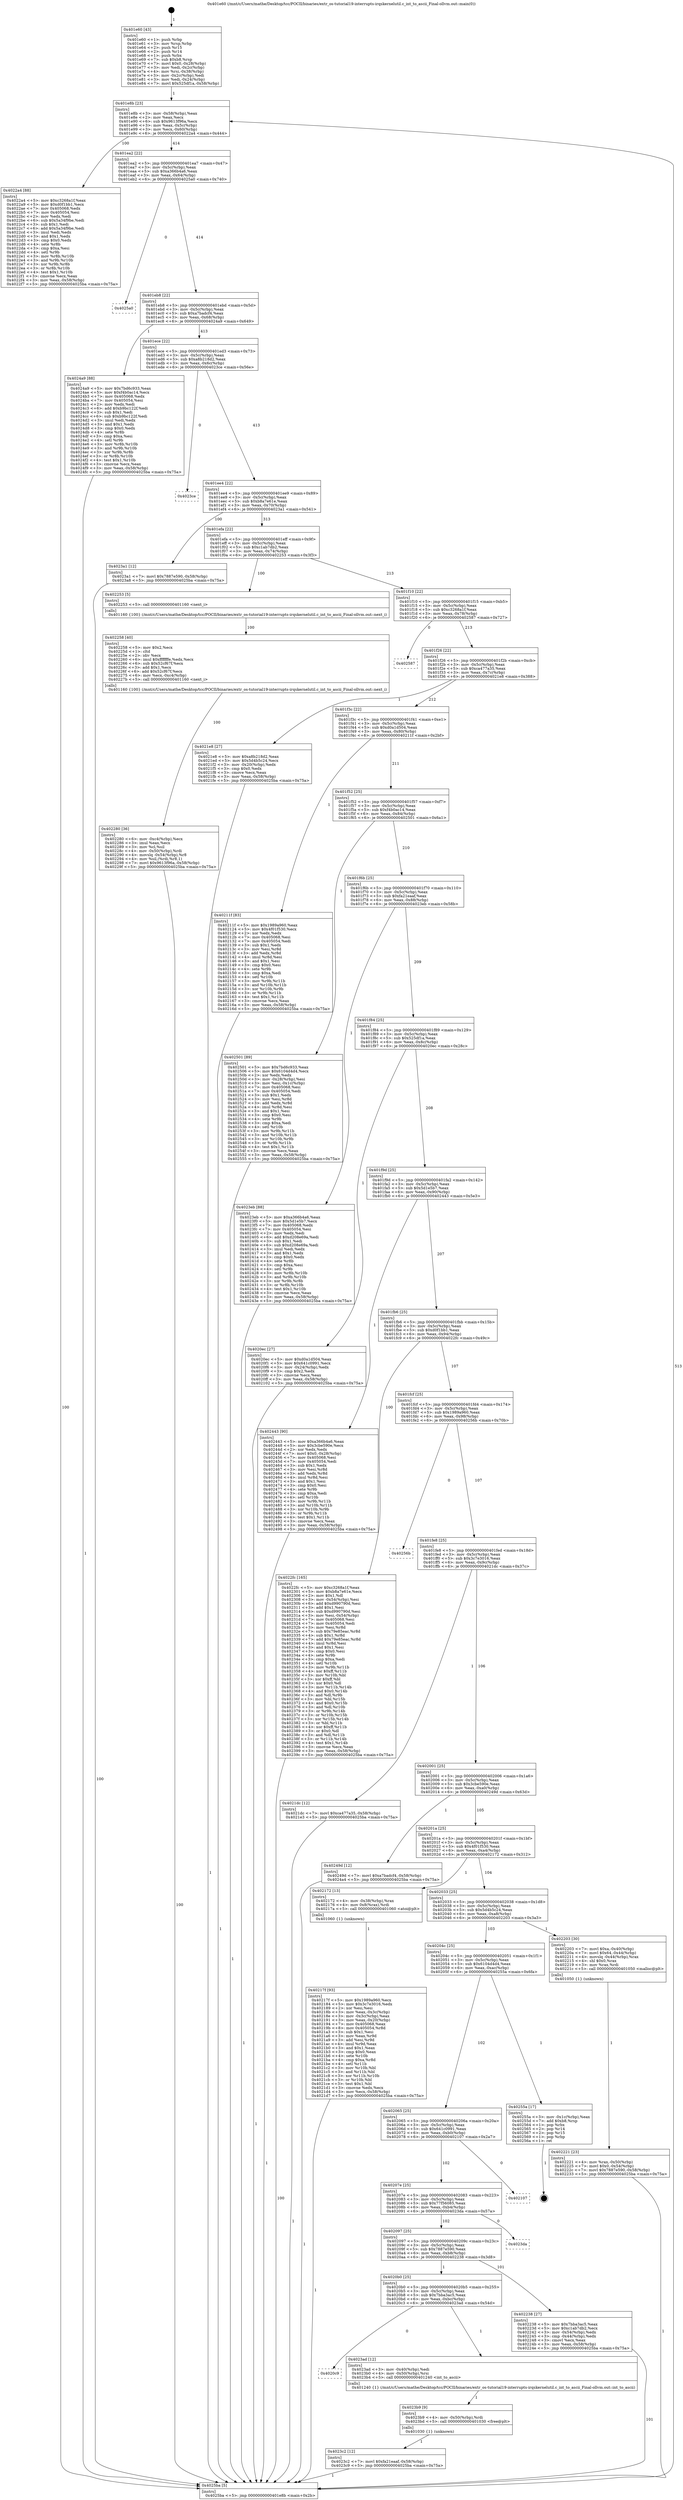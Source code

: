 digraph "0x401e60" {
  label = "0x401e60 (/mnt/c/Users/mathe/Desktop/tcc/POCII/binaries/extr_os-tutorial19-interrupts-irqskernelutil.c_int_to_ascii_Final-ollvm.out::main(0))"
  labelloc = "t"
  node[shape=record]

  Entry [label="",width=0.3,height=0.3,shape=circle,fillcolor=black,style=filled]
  "0x401e8b" [label="{
     0x401e8b [23]\l
     | [instrs]\l
     &nbsp;&nbsp;0x401e8b \<+3\>: mov -0x58(%rbp),%eax\l
     &nbsp;&nbsp;0x401e8e \<+2\>: mov %eax,%ecx\l
     &nbsp;&nbsp;0x401e90 \<+6\>: sub $0x9613f96a,%ecx\l
     &nbsp;&nbsp;0x401e96 \<+3\>: mov %eax,-0x5c(%rbp)\l
     &nbsp;&nbsp;0x401e99 \<+3\>: mov %ecx,-0x60(%rbp)\l
     &nbsp;&nbsp;0x401e9c \<+6\>: je 00000000004022a4 \<main+0x444\>\l
  }"]
  "0x4022a4" [label="{
     0x4022a4 [88]\l
     | [instrs]\l
     &nbsp;&nbsp;0x4022a4 \<+5\>: mov $0xc3268a1f,%eax\l
     &nbsp;&nbsp;0x4022a9 \<+5\>: mov $0xd0f1bb1,%ecx\l
     &nbsp;&nbsp;0x4022ae \<+7\>: mov 0x405068,%edx\l
     &nbsp;&nbsp;0x4022b5 \<+7\>: mov 0x405054,%esi\l
     &nbsp;&nbsp;0x4022bc \<+2\>: mov %edx,%edi\l
     &nbsp;&nbsp;0x4022be \<+6\>: sub $0x5a34f9be,%edi\l
     &nbsp;&nbsp;0x4022c4 \<+3\>: sub $0x1,%edi\l
     &nbsp;&nbsp;0x4022c7 \<+6\>: add $0x5a34f9be,%edi\l
     &nbsp;&nbsp;0x4022cd \<+3\>: imul %edi,%edx\l
     &nbsp;&nbsp;0x4022d0 \<+3\>: and $0x1,%edx\l
     &nbsp;&nbsp;0x4022d3 \<+3\>: cmp $0x0,%edx\l
     &nbsp;&nbsp;0x4022d6 \<+4\>: sete %r8b\l
     &nbsp;&nbsp;0x4022da \<+3\>: cmp $0xa,%esi\l
     &nbsp;&nbsp;0x4022dd \<+4\>: setl %r9b\l
     &nbsp;&nbsp;0x4022e1 \<+3\>: mov %r8b,%r10b\l
     &nbsp;&nbsp;0x4022e4 \<+3\>: and %r9b,%r10b\l
     &nbsp;&nbsp;0x4022e7 \<+3\>: xor %r9b,%r8b\l
     &nbsp;&nbsp;0x4022ea \<+3\>: or %r8b,%r10b\l
     &nbsp;&nbsp;0x4022ed \<+4\>: test $0x1,%r10b\l
     &nbsp;&nbsp;0x4022f1 \<+3\>: cmovne %ecx,%eax\l
     &nbsp;&nbsp;0x4022f4 \<+3\>: mov %eax,-0x58(%rbp)\l
     &nbsp;&nbsp;0x4022f7 \<+5\>: jmp 00000000004025ba \<main+0x75a\>\l
  }"]
  "0x401ea2" [label="{
     0x401ea2 [22]\l
     | [instrs]\l
     &nbsp;&nbsp;0x401ea2 \<+5\>: jmp 0000000000401ea7 \<main+0x47\>\l
     &nbsp;&nbsp;0x401ea7 \<+3\>: mov -0x5c(%rbp),%eax\l
     &nbsp;&nbsp;0x401eaa \<+5\>: sub $0xa366b4a6,%eax\l
     &nbsp;&nbsp;0x401eaf \<+3\>: mov %eax,-0x64(%rbp)\l
     &nbsp;&nbsp;0x401eb2 \<+6\>: je 00000000004025a0 \<main+0x740\>\l
  }"]
  Exit [label="",width=0.3,height=0.3,shape=circle,fillcolor=black,style=filled,peripheries=2]
  "0x4025a0" [label="{
     0x4025a0\l
  }", style=dashed]
  "0x401eb8" [label="{
     0x401eb8 [22]\l
     | [instrs]\l
     &nbsp;&nbsp;0x401eb8 \<+5\>: jmp 0000000000401ebd \<main+0x5d\>\l
     &nbsp;&nbsp;0x401ebd \<+3\>: mov -0x5c(%rbp),%eax\l
     &nbsp;&nbsp;0x401ec0 \<+5\>: sub $0xa7badcf4,%eax\l
     &nbsp;&nbsp;0x401ec5 \<+3\>: mov %eax,-0x68(%rbp)\l
     &nbsp;&nbsp;0x401ec8 \<+6\>: je 00000000004024a9 \<main+0x649\>\l
  }"]
  "0x4023c2" [label="{
     0x4023c2 [12]\l
     | [instrs]\l
     &nbsp;&nbsp;0x4023c2 \<+7\>: movl $0xfa21eaaf,-0x58(%rbp)\l
     &nbsp;&nbsp;0x4023c9 \<+5\>: jmp 00000000004025ba \<main+0x75a\>\l
  }"]
  "0x4024a9" [label="{
     0x4024a9 [88]\l
     | [instrs]\l
     &nbsp;&nbsp;0x4024a9 \<+5\>: mov $0x7bd6c933,%eax\l
     &nbsp;&nbsp;0x4024ae \<+5\>: mov $0xf4b0ac14,%ecx\l
     &nbsp;&nbsp;0x4024b3 \<+7\>: mov 0x405068,%edx\l
     &nbsp;&nbsp;0x4024ba \<+7\>: mov 0x405054,%esi\l
     &nbsp;&nbsp;0x4024c1 \<+2\>: mov %edx,%edi\l
     &nbsp;&nbsp;0x4024c3 \<+6\>: add $0xb9bc122f,%edi\l
     &nbsp;&nbsp;0x4024c9 \<+3\>: sub $0x1,%edi\l
     &nbsp;&nbsp;0x4024cc \<+6\>: sub $0xb9bc122f,%edi\l
     &nbsp;&nbsp;0x4024d2 \<+3\>: imul %edi,%edx\l
     &nbsp;&nbsp;0x4024d5 \<+3\>: and $0x1,%edx\l
     &nbsp;&nbsp;0x4024d8 \<+3\>: cmp $0x0,%edx\l
     &nbsp;&nbsp;0x4024db \<+4\>: sete %r8b\l
     &nbsp;&nbsp;0x4024df \<+3\>: cmp $0xa,%esi\l
     &nbsp;&nbsp;0x4024e2 \<+4\>: setl %r9b\l
     &nbsp;&nbsp;0x4024e6 \<+3\>: mov %r8b,%r10b\l
     &nbsp;&nbsp;0x4024e9 \<+3\>: and %r9b,%r10b\l
     &nbsp;&nbsp;0x4024ec \<+3\>: xor %r9b,%r8b\l
     &nbsp;&nbsp;0x4024ef \<+3\>: or %r8b,%r10b\l
     &nbsp;&nbsp;0x4024f2 \<+4\>: test $0x1,%r10b\l
     &nbsp;&nbsp;0x4024f6 \<+3\>: cmovne %ecx,%eax\l
     &nbsp;&nbsp;0x4024f9 \<+3\>: mov %eax,-0x58(%rbp)\l
     &nbsp;&nbsp;0x4024fc \<+5\>: jmp 00000000004025ba \<main+0x75a\>\l
  }"]
  "0x401ece" [label="{
     0x401ece [22]\l
     | [instrs]\l
     &nbsp;&nbsp;0x401ece \<+5\>: jmp 0000000000401ed3 \<main+0x73\>\l
     &nbsp;&nbsp;0x401ed3 \<+3\>: mov -0x5c(%rbp),%eax\l
     &nbsp;&nbsp;0x401ed6 \<+5\>: sub $0xa8b218d2,%eax\l
     &nbsp;&nbsp;0x401edb \<+3\>: mov %eax,-0x6c(%rbp)\l
     &nbsp;&nbsp;0x401ede \<+6\>: je 00000000004023ce \<main+0x56e\>\l
  }"]
  "0x4023b9" [label="{
     0x4023b9 [9]\l
     | [instrs]\l
     &nbsp;&nbsp;0x4023b9 \<+4\>: mov -0x50(%rbp),%rdi\l
     &nbsp;&nbsp;0x4023bd \<+5\>: call 0000000000401030 \<free@plt\>\l
     | [calls]\l
     &nbsp;&nbsp;0x401030 \{1\} (unknown)\l
  }"]
  "0x4023ce" [label="{
     0x4023ce\l
  }", style=dashed]
  "0x401ee4" [label="{
     0x401ee4 [22]\l
     | [instrs]\l
     &nbsp;&nbsp;0x401ee4 \<+5\>: jmp 0000000000401ee9 \<main+0x89\>\l
     &nbsp;&nbsp;0x401ee9 \<+3\>: mov -0x5c(%rbp),%eax\l
     &nbsp;&nbsp;0x401eec \<+5\>: sub $0xb8a7e61e,%eax\l
     &nbsp;&nbsp;0x401ef1 \<+3\>: mov %eax,-0x70(%rbp)\l
     &nbsp;&nbsp;0x401ef4 \<+6\>: je 00000000004023a1 \<main+0x541\>\l
  }"]
  "0x4020c9" [label="{
     0x4020c9\l
  }", style=dashed]
  "0x4023a1" [label="{
     0x4023a1 [12]\l
     | [instrs]\l
     &nbsp;&nbsp;0x4023a1 \<+7\>: movl $0x7887e590,-0x58(%rbp)\l
     &nbsp;&nbsp;0x4023a8 \<+5\>: jmp 00000000004025ba \<main+0x75a\>\l
  }"]
  "0x401efa" [label="{
     0x401efa [22]\l
     | [instrs]\l
     &nbsp;&nbsp;0x401efa \<+5\>: jmp 0000000000401eff \<main+0x9f\>\l
     &nbsp;&nbsp;0x401eff \<+3\>: mov -0x5c(%rbp),%eax\l
     &nbsp;&nbsp;0x401f02 \<+5\>: sub $0xc1ab7db2,%eax\l
     &nbsp;&nbsp;0x401f07 \<+3\>: mov %eax,-0x74(%rbp)\l
     &nbsp;&nbsp;0x401f0a \<+6\>: je 0000000000402253 \<main+0x3f3\>\l
  }"]
  "0x4023ad" [label="{
     0x4023ad [12]\l
     | [instrs]\l
     &nbsp;&nbsp;0x4023ad \<+3\>: mov -0x40(%rbp),%edi\l
     &nbsp;&nbsp;0x4023b0 \<+4\>: mov -0x50(%rbp),%rsi\l
     &nbsp;&nbsp;0x4023b4 \<+5\>: call 0000000000401240 \<int_to_ascii\>\l
     | [calls]\l
     &nbsp;&nbsp;0x401240 \{1\} (/mnt/c/Users/mathe/Desktop/tcc/POCII/binaries/extr_os-tutorial19-interrupts-irqskernelutil.c_int_to_ascii_Final-ollvm.out::int_to_ascii)\l
  }"]
  "0x402253" [label="{
     0x402253 [5]\l
     | [instrs]\l
     &nbsp;&nbsp;0x402253 \<+5\>: call 0000000000401160 \<next_i\>\l
     | [calls]\l
     &nbsp;&nbsp;0x401160 \{100\} (/mnt/c/Users/mathe/Desktop/tcc/POCII/binaries/extr_os-tutorial19-interrupts-irqskernelutil.c_int_to_ascii_Final-ollvm.out::next_i)\l
  }"]
  "0x401f10" [label="{
     0x401f10 [22]\l
     | [instrs]\l
     &nbsp;&nbsp;0x401f10 \<+5\>: jmp 0000000000401f15 \<main+0xb5\>\l
     &nbsp;&nbsp;0x401f15 \<+3\>: mov -0x5c(%rbp),%eax\l
     &nbsp;&nbsp;0x401f18 \<+5\>: sub $0xc3268a1f,%eax\l
     &nbsp;&nbsp;0x401f1d \<+3\>: mov %eax,-0x78(%rbp)\l
     &nbsp;&nbsp;0x401f20 \<+6\>: je 0000000000402587 \<main+0x727\>\l
  }"]
  "0x402280" [label="{
     0x402280 [36]\l
     | [instrs]\l
     &nbsp;&nbsp;0x402280 \<+6\>: mov -0xc4(%rbp),%ecx\l
     &nbsp;&nbsp;0x402286 \<+3\>: imul %eax,%ecx\l
     &nbsp;&nbsp;0x402289 \<+3\>: mov %cl,%sil\l
     &nbsp;&nbsp;0x40228c \<+4\>: mov -0x50(%rbp),%rdi\l
     &nbsp;&nbsp;0x402290 \<+4\>: movslq -0x54(%rbp),%r8\l
     &nbsp;&nbsp;0x402294 \<+4\>: mov %sil,(%rdi,%r8,1)\l
     &nbsp;&nbsp;0x402298 \<+7\>: movl $0x9613f96a,-0x58(%rbp)\l
     &nbsp;&nbsp;0x40229f \<+5\>: jmp 00000000004025ba \<main+0x75a\>\l
  }"]
  "0x402587" [label="{
     0x402587\l
  }", style=dashed]
  "0x401f26" [label="{
     0x401f26 [22]\l
     | [instrs]\l
     &nbsp;&nbsp;0x401f26 \<+5\>: jmp 0000000000401f2b \<main+0xcb\>\l
     &nbsp;&nbsp;0x401f2b \<+3\>: mov -0x5c(%rbp),%eax\l
     &nbsp;&nbsp;0x401f2e \<+5\>: sub $0xca477a35,%eax\l
     &nbsp;&nbsp;0x401f33 \<+3\>: mov %eax,-0x7c(%rbp)\l
     &nbsp;&nbsp;0x401f36 \<+6\>: je 00000000004021e8 \<main+0x388\>\l
  }"]
  "0x402258" [label="{
     0x402258 [40]\l
     | [instrs]\l
     &nbsp;&nbsp;0x402258 \<+5\>: mov $0x2,%ecx\l
     &nbsp;&nbsp;0x40225d \<+1\>: cltd\l
     &nbsp;&nbsp;0x40225e \<+2\>: idiv %ecx\l
     &nbsp;&nbsp;0x402260 \<+6\>: imul $0xfffffffe,%edx,%ecx\l
     &nbsp;&nbsp;0x402266 \<+6\>: sub $0x52cf67f,%ecx\l
     &nbsp;&nbsp;0x40226c \<+3\>: add $0x1,%ecx\l
     &nbsp;&nbsp;0x40226f \<+6\>: add $0x52cf67f,%ecx\l
     &nbsp;&nbsp;0x402275 \<+6\>: mov %ecx,-0xc4(%rbp)\l
     &nbsp;&nbsp;0x40227b \<+5\>: call 0000000000401160 \<next_i\>\l
     | [calls]\l
     &nbsp;&nbsp;0x401160 \{100\} (/mnt/c/Users/mathe/Desktop/tcc/POCII/binaries/extr_os-tutorial19-interrupts-irqskernelutil.c_int_to_ascii_Final-ollvm.out::next_i)\l
  }"]
  "0x4021e8" [label="{
     0x4021e8 [27]\l
     | [instrs]\l
     &nbsp;&nbsp;0x4021e8 \<+5\>: mov $0xa8b218d2,%eax\l
     &nbsp;&nbsp;0x4021ed \<+5\>: mov $0x5d4b5c24,%ecx\l
     &nbsp;&nbsp;0x4021f2 \<+3\>: mov -0x20(%rbp),%edx\l
     &nbsp;&nbsp;0x4021f5 \<+3\>: cmp $0x0,%edx\l
     &nbsp;&nbsp;0x4021f8 \<+3\>: cmove %ecx,%eax\l
     &nbsp;&nbsp;0x4021fb \<+3\>: mov %eax,-0x58(%rbp)\l
     &nbsp;&nbsp;0x4021fe \<+5\>: jmp 00000000004025ba \<main+0x75a\>\l
  }"]
  "0x401f3c" [label="{
     0x401f3c [22]\l
     | [instrs]\l
     &nbsp;&nbsp;0x401f3c \<+5\>: jmp 0000000000401f41 \<main+0xe1\>\l
     &nbsp;&nbsp;0x401f41 \<+3\>: mov -0x5c(%rbp),%eax\l
     &nbsp;&nbsp;0x401f44 \<+5\>: sub $0xd0a1d504,%eax\l
     &nbsp;&nbsp;0x401f49 \<+3\>: mov %eax,-0x80(%rbp)\l
     &nbsp;&nbsp;0x401f4c \<+6\>: je 000000000040211f \<main+0x2bf\>\l
  }"]
  "0x4020b0" [label="{
     0x4020b0 [25]\l
     | [instrs]\l
     &nbsp;&nbsp;0x4020b0 \<+5\>: jmp 00000000004020b5 \<main+0x255\>\l
     &nbsp;&nbsp;0x4020b5 \<+3\>: mov -0x5c(%rbp),%eax\l
     &nbsp;&nbsp;0x4020b8 \<+5\>: sub $0x7bba3ac5,%eax\l
     &nbsp;&nbsp;0x4020bd \<+6\>: mov %eax,-0xbc(%rbp)\l
     &nbsp;&nbsp;0x4020c3 \<+6\>: je 00000000004023ad \<main+0x54d\>\l
  }"]
  "0x40211f" [label="{
     0x40211f [83]\l
     | [instrs]\l
     &nbsp;&nbsp;0x40211f \<+5\>: mov $0x1989a960,%eax\l
     &nbsp;&nbsp;0x402124 \<+5\>: mov $0x4f01f530,%ecx\l
     &nbsp;&nbsp;0x402129 \<+2\>: xor %edx,%edx\l
     &nbsp;&nbsp;0x40212b \<+7\>: mov 0x405068,%esi\l
     &nbsp;&nbsp;0x402132 \<+7\>: mov 0x405054,%edi\l
     &nbsp;&nbsp;0x402139 \<+3\>: sub $0x1,%edx\l
     &nbsp;&nbsp;0x40213c \<+3\>: mov %esi,%r8d\l
     &nbsp;&nbsp;0x40213f \<+3\>: add %edx,%r8d\l
     &nbsp;&nbsp;0x402142 \<+4\>: imul %r8d,%esi\l
     &nbsp;&nbsp;0x402146 \<+3\>: and $0x1,%esi\l
     &nbsp;&nbsp;0x402149 \<+3\>: cmp $0x0,%esi\l
     &nbsp;&nbsp;0x40214c \<+4\>: sete %r9b\l
     &nbsp;&nbsp;0x402150 \<+3\>: cmp $0xa,%edi\l
     &nbsp;&nbsp;0x402153 \<+4\>: setl %r10b\l
     &nbsp;&nbsp;0x402157 \<+3\>: mov %r9b,%r11b\l
     &nbsp;&nbsp;0x40215a \<+3\>: and %r10b,%r11b\l
     &nbsp;&nbsp;0x40215d \<+3\>: xor %r10b,%r9b\l
     &nbsp;&nbsp;0x402160 \<+3\>: or %r9b,%r11b\l
     &nbsp;&nbsp;0x402163 \<+4\>: test $0x1,%r11b\l
     &nbsp;&nbsp;0x402167 \<+3\>: cmovne %ecx,%eax\l
     &nbsp;&nbsp;0x40216a \<+3\>: mov %eax,-0x58(%rbp)\l
     &nbsp;&nbsp;0x40216d \<+5\>: jmp 00000000004025ba \<main+0x75a\>\l
  }"]
  "0x401f52" [label="{
     0x401f52 [25]\l
     | [instrs]\l
     &nbsp;&nbsp;0x401f52 \<+5\>: jmp 0000000000401f57 \<main+0xf7\>\l
     &nbsp;&nbsp;0x401f57 \<+3\>: mov -0x5c(%rbp),%eax\l
     &nbsp;&nbsp;0x401f5a \<+5\>: sub $0xf4b0ac14,%eax\l
     &nbsp;&nbsp;0x401f5f \<+6\>: mov %eax,-0x84(%rbp)\l
     &nbsp;&nbsp;0x401f65 \<+6\>: je 0000000000402501 \<main+0x6a1\>\l
  }"]
  "0x402238" [label="{
     0x402238 [27]\l
     | [instrs]\l
     &nbsp;&nbsp;0x402238 \<+5\>: mov $0x7bba3ac5,%eax\l
     &nbsp;&nbsp;0x40223d \<+5\>: mov $0xc1ab7db2,%ecx\l
     &nbsp;&nbsp;0x402242 \<+3\>: mov -0x54(%rbp),%edx\l
     &nbsp;&nbsp;0x402245 \<+3\>: cmp -0x44(%rbp),%edx\l
     &nbsp;&nbsp;0x402248 \<+3\>: cmovl %ecx,%eax\l
     &nbsp;&nbsp;0x40224b \<+3\>: mov %eax,-0x58(%rbp)\l
     &nbsp;&nbsp;0x40224e \<+5\>: jmp 00000000004025ba \<main+0x75a\>\l
  }"]
  "0x402501" [label="{
     0x402501 [89]\l
     | [instrs]\l
     &nbsp;&nbsp;0x402501 \<+5\>: mov $0x7bd6c933,%eax\l
     &nbsp;&nbsp;0x402506 \<+5\>: mov $0x6104d4d4,%ecx\l
     &nbsp;&nbsp;0x40250b \<+2\>: xor %edx,%edx\l
     &nbsp;&nbsp;0x40250d \<+3\>: mov -0x28(%rbp),%esi\l
     &nbsp;&nbsp;0x402510 \<+3\>: mov %esi,-0x1c(%rbp)\l
     &nbsp;&nbsp;0x402513 \<+7\>: mov 0x405068,%esi\l
     &nbsp;&nbsp;0x40251a \<+7\>: mov 0x405054,%edi\l
     &nbsp;&nbsp;0x402521 \<+3\>: sub $0x1,%edx\l
     &nbsp;&nbsp;0x402524 \<+3\>: mov %esi,%r8d\l
     &nbsp;&nbsp;0x402527 \<+3\>: add %edx,%r8d\l
     &nbsp;&nbsp;0x40252a \<+4\>: imul %r8d,%esi\l
     &nbsp;&nbsp;0x40252e \<+3\>: and $0x1,%esi\l
     &nbsp;&nbsp;0x402531 \<+3\>: cmp $0x0,%esi\l
     &nbsp;&nbsp;0x402534 \<+4\>: sete %r9b\l
     &nbsp;&nbsp;0x402538 \<+3\>: cmp $0xa,%edi\l
     &nbsp;&nbsp;0x40253b \<+4\>: setl %r10b\l
     &nbsp;&nbsp;0x40253f \<+3\>: mov %r9b,%r11b\l
     &nbsp;&nbsp;0x402542 \<+3\>: and %r10b,%r11b\l
     &nbsp;&nbsp;0x402545 \<+3\>: xor %r10b,%r9b\l
     &nbsp;&nbsp;0x402548 \<+3\>: or %r9b,%r11b\l
     &nbsp;&nbsp;0x40254b \<+4\>: test $0x1,%r11b\l
     &nbsp;&nbsp;0x40254f \<+3\>: cmovne %ecx,%eax\l
     &nbsp;&nbsp;0x402552 \<+3\>: mov %eax,-0x58(%rbp)\l
     &nbsp;&nbsp;0x402555 \<+5\>: jmp 00000000004025ba \<main+0x75a\>\l
  }"]
  "0x401f6b" [label="{
     0x401f6b [25]\l
     | [instrs]\l
     &nbsp;&nbsp;0x401f6b \<+5\>: jmp 0000000000401f70 \<main+0x110\>\l
     &nbsp;&nbsp;0x401f70 \<+3\>: mov -0x5c(%rbp),%eax\l
     &nbsp;&nbsp;0x401f73 \<+5\>: sub $0xfa21eaaf,%eax\l
     &nbsp;&nbsp;0x401f78 \<+6\>: mov %eax,-0x88(%rbp)\l
     &nbsp;&nbsp;0x401f7e \<+6\>: je 00000000004023eb \<main+0x58b\>\l
  }"]
  "0x402097" [label="{
     0x402097 [25]\l
     | [instrs]\l
     &nbsp;&nbsp;0x402097 \<+5\>: jmp 000000000040209c \<main+0x23c\>\l
     &nbsp;&nbsp;0x40209c \<+3\>: mov -0x5c(%rbp),%eax\l
     &nbsp;&nbsp;0x40209f \<+5\>: sub $0x7887e590,%eax\l
     &nbsp;&nbsp;0x4020a4 \<+6\>: mov %eax,-0xb8(%rbp)\l
     &nbsp;&nbsp;0x4020aa \<+6\>: je 0000000000402238 \<main+0x3d8\>\l
  }"]
  "0x4023eb" [label="{
     0x4023eb [88]\l
     | [instrs]\l
     &nbsp;&nbsp;0x4023eb \<+5\>: mov $0xa366b4a6,%eax\l
     &nbsp;&nbsp;0x4023f0 \<+5\>: mov $0x5d1e5b7,%ecx\l
     &nbsp;&nbsp;0x4023f5 \<+7\>: mov 0x405068,%edx\l
     &nbsp;&nbsp;0x4023fc \<+7\>: mov 0x405054,%esi\l
     &nbsp;&nbsp;0x402403 \<+2\>: mov %edx,%edi\l
     &nbsp;&nbsp;0x402405 \<+6\>: add $0xd208e69a,%edi\l
     &nbsp;&nbsp;0x40240b \<+3\>: sub $0x1,%edi\l
     &nbsp;&nbsp;0x40240e \<+6\>: sub $0xd208e69a,%edi\l
     &nbsp;&nbsp;0x402414 \<+3\>: imul %edi,%edx\l
     &nbsp;&nbsp;0x402417 \<+3\>: and $0x1,%edx\l
     &nbsp;&nbsp;0x40241a \<+3\>: cmp $0x0,%edx\l
     &nbsp;&nbsp;0x40241d \<+4\>: sete %r8b\l
     &nbsp;&nbsp;0x402421 \<+3\>: cmp $0xa,%esi\l
     &nbsp;&nbsp;0x402424 \<+4\>: setl %r9b\l
     &nbsp;&nbsp;0x402428 \<+3\>: mov %r8b,%r10b\l
     &nbsp;&nbsp;0x40242b \<+3\>: and %r9b,%r10b\l
     &nbsp;&nbsp;0x40242e \<+3\>: xor %r9b,%r8b\l
     &nbsp;&nbsp;0x402431 \<+3\>: or %r8b,%r10b\l
     &nbsp;&nbsp;0x402434 \<+4\>: test $0x1,%r10b\l
     &nbsp;&nbsp;0x402438 \<+3\>: cmovne %ecx,%eax\l
     &nbsp;&nbsp;0x40243b \<+3\>: mov %eax,-0x58(%rbp)\l
     &nbsp;&nbsp;0x40243e \<+5\>: jmp 00000000004025ba \<main+0x75a\>\l
  }"]
  "0x401f84" [label="{
     0x401f84 [25]\l
     | [instrs]\l
     &nbsp;&nbsp;0x401f84 \<+5\>: jmp 0000000000401f89 \<main+0x129\>\l
     &nbsp;&nbsp;0x401f89 \<+3\>: mov -0x5c(%rbp),%eax\l
     &nbsp;&nbsp;0x401f8c \<+5\>: sub $0x525df1a,%eax\l
     &nbsp;&nbsp;0x401f91 \<+6\>: mov %eax,-0x8c(%rbp)\l
     &nbsp;&nbsp;0x401f97 \<+6\>: je 00000000004020ec \<main+0x28c\>\l
  }"]
  "0x4023da" [label="{
     0x4023da\l
  }", style=dashed]
  "0x4020ec" [label="{
     0x4020ec [27]\l
     | [instrs]\l
     &nbsp;&nbsp;0x4020ec \<+5\>: mov $0xd0a1d504,%eax\l
     &nbsp;&nbsp;0x4020f1 \<+5\>: mov $0x641c0991,%ecx\l
     &nbsp;&nbsp;0x4020f6 \<+3\>: mov -0x24(%rbp),%edx\l
     &nbsp;&nbsp;0x4020f9 \<+3\>: cmp $0x2,%edx\l
     &nbsp;&nbsp;0x4020fc \<+3\>: cmovne %ecx,%eax\l
     &nbsp;&nbsp;0x4020ff \<+3\>: mov %eax,-0x58(%rbp)\l
     &nbsp;&nbsp;0x402102 \<+5\>: jmp 00000000004025ba \<main+0x75a\>\l
  }"]
  "0x401f9d" [label="{
     0x401f9d [25]\l
     | [instrs]\l
     &nbsp;&nbsp;0x401f9d \<+5\>: jmp 0000000000401fa2 \<main+0x142\>\l
     &nbsp;&nbsp;0x401fa2 \<+3\>: mov -0x5c(%rbp),%eax\l
     &nbsp;&nbsp;0x401fa5 \<+5\>: sub $0x5d1e5b7,%eax\l
     &nbsp;&nbsp;0x401faa \<+6\>: mov %eax,-0x90(%rbp)\l
     &nbsp;&nbsp;0x401fb0 \<+6\>: je 0000000000402443 \<main+0x5e3\>\l
  }"]
  "0x4025ba" [label="{
     0x4025ba [5]\l
     | [instrs]\l
     &nbsp;&nbsp;0x4025ba \<+5\>: jmp 0000000000401e8b \<main+0x2b\>\l
  }"]
  "0x401e60" [label="{
     0x401e60 [43]\l
     | [instrs]\l
     &nbsp;&nbsp;0x401e60 \<+1\>: push %rbp\l
     &nbsp;&nbsp;0x401e61 \<+3\>: mov %rsp,%rbp\l
     &nbsp;&nbsp;0x401e64 \<+2\>: push %r15\l
     &nbsp;&nbsp;0x401e66 \<+2\>: push %r14\l
     &nbsp;&nbsp;0x401e68 \<+1\>: push %rbx\l
     &nbsp;&nbsp;0x401e69 \<+7\>: sub $0xb8,%rsp\l
     &nbsp;&nbsp;0x401e70 \<+7\>: movl $0x0,-0x28(%rbp)\l
     &nbsp;&nbsp;0x401e77 \<+3\>: mov %edi,-0x2c(%rbp)\l
     &nbsp;&nbsp;0x401e7a \<+4\>: mov %rsi,-0x38(%rbp)\l
     &nbsp;&nbsp;0x401e7e \<+3\>: mov -0x2c(%rbp),%edi\l
     &nbsp;&nbsp;0x401e81 \<+3\>: mov %edi,-0x24(%rbp)\l
     &nbsp;&nbsp;0x401e84 \<+7\>: movl $0x525df1a,-0x58(%rbp)\l
  }"]
  "0x40207e" [label="{
     0x40207e [25]\l
     | [instrs]\l
     &nbsp;&nbsp;0x40207e \<+5\>: jmp 0000000000402083 \<main+0x223\>\l
     &nbsp;&nbsp;0x402083 \<+3\>: mov -0x5c(%rbp),%eax\l
     &nbsp;&nbsp;0x402086 \<+5\>: sub $0x77f56085,%eax\l
     &nbsp;&nbsp;0x40208b \<+6\>: mov %eax,-0xb4(%rbp)\l
     &nbsp;&nbsp;0x402091 \<+6\>: je 00000000004023da \<main+0x57a\>\l
  }"]
  "0x402443" [label="{
     0x402443 [90]\l
     | [instrs]\l
     &nbsp;&nbsp;0x402443 \<+5\>: mov $0xa366b4a6,%eax\l
     &nbsp;&nbsp;0x402448 \<+5\>: mov $0x3cbe590e,%ecx\l
     &nbsp;&nbsp;0x40244d \<+2\>: xor %edx,%edx\l
     &nbsp;&nbsp;0x40244f \<+7\>: movl $0x0,-0x28(%rbp)\l
     &nbsp;&nbsp;0x402456 \<+7\>: mov 0x405068,%esi\l
     &nbsp;&nbsp;0x40245d \<+7\>: mov 0x405054,%edi\l
     &nbsp;&nbsp;0x402464 \<+3\>: sub $0x1,%edx\l
     &nbsp;&nbsp;0x402467 \<+3\>: mov %esi,%r8d\l
     &nbsp;&nbsp;0x40246a \<+3\>: add %edx,%r8d\l
     &nbsp;&nbsp;0x40246d \<+4\>: imul %r8d,%esi\l
     &nbsp;&nbsp;0x402471 \<+3\>: and $0x1,%esi\l
     &nbsp;&nbsp;0x402474 \<+3\>: cmp $0x0,%esi\l
     &nbsp;&nbsp;0x402477 \<+4\>: sete %r9b\l
     &nbsp;&nbsp;0x40247b \<+3\>: cmp $0xa,%edi\l
     &nbsp;&nbsp;0x40247e \<+4\>: setl %r10b\l
     &nbsp;&nbsp;0x402482 \<+3\>: mov %r9b,%r11b\l
     &nbsp;&nbsp;0x402485 \<+3\>: and %r10b,%r11b\l
     &nbsp;&nbsp;0x402488 \<+3\>: xor %r10b,%r9b\l
     &nbsp;&nbsp;0x40248b \<+3\>: or %r9b,%r11b\l
     &nbsp;&nbsp;0x40248e \<+4\>: test $0x1,%r11b\l
     &nbsp;&nbsp;0x402492 \<+3\>: cmovne %ecx,%eax\l
     &nbsp;&nbsp;0x402495 \<+3\>: mov %eax,-0x58(%rbp)\l
     &nbsp;&nbsp;0x402498 \<+5\>: jmp 00000000004025ba \<main+0x75a\>\l
  }"]
  "0x401fb6" [label="{
     0x401fb6 [25]\l
     | [instrs]\l
     &nbsp;&nbsp;0x401fb6 \<+5\>: jmp 0000000000401fbb \<main+0x15b\>\l
     &nbsp;&nbsp;0x401fbb \<+3\>: mov -0x5c(%rbp),%eax\l
     &nbsp;&nbsp;0x401fbe \<+5\>: sub $0xd0f1bb1,%eax\l
     &nbsp;&nbsp;0x401fc3 \<+6\>: mov %eax,-0x94(%rbp)\l
     &nbsp;&nbsp;0x401fc9 \<+6\>: je 00000000004022fc \<main+0x49c\>\l
  }"]
  "0x402107" [label="{
     0x402107\l
  }", style=dashed]
  "0x4022fc" [label="{
     0x4022fc [165]\l
     | [instrs]\l
     &nbsp;&nbsp;0x4022fc \<+5\>: mov $0xc3268a1f,%eax\l
     &nbsp;&nbsp;0x402301 \<+5\>: mov $0xb8a7e61e,%ecx\l
     &nbsp;&nbsp;0x402306 \<+2\>: mov $0x1,%dl\l
     &nbsp;&nbsp;0x402308 \<+3\>: mov -0x54(%rbp),%esi\l
     &nbsp;&nbsp;0x40230b \<+6\>: add $0xd990790d,%esi\l
     &nbsp;&nbsp;0x402311 \<+3\>: add $0x1,%esi\l
     &nbsp;&nbsp;0x402314 \<+6\>: sub $0xd990790d,%esi\l
     &nbsp;&nbsp;0x40231a \<+3\>: mov %esi,-0x54(%rbp)\l
     &nbsp;&nbsp;0x40231d \<+7\>: mov 0x405068,%esi\l
     &nbsp;&nbsp;0x402324 \<+7\>: mov 0x405054,%edi\l
     &nbsp;&nbsp;0x40232b \<+3\>: mov %esi,%r8d\l
     &nbsp;&nbsp;0x40232e \<+7\>: sub $0x79e85eac,%r8d\l
     &nbsp;&nbsp;0x402335 \<+4\>: sub $0x1,%r8d\l
     &nbsp;&nbsp;0x402339 \<+7\>: add $0x79e85eac,%r8d\l
     &nbsp;&nbsp;0x402340 \<+4\>: imul %r8d,%esi\l
     &nbsp;&nbsp;0x402344 \<+3\>: and $0x1,%esi\l
     &nbsp;&nbsp;0x402347 \<+3\>: cmp $0x0,%esi\l
     &nbsp;&nbsp;0x40234a \<+4\>: sete %r9b\l
     &nbsp;&nbsp;0x40234e \<+3\>: cmp $0xa,%edi\l
     &nbsp;&nbsp;0x402351 \<+4\>: setl %r10b\l
     &nbsp;&nbsp;0x402355 \<+3\>: mov %r9b,%r11b\l
     &nbsp;&nbsp;0x402358 \<+4\>: xor $0xff,%r11b\l
     &nbsp;&nbsp;0x40235c \<+3\>: mov %r10b,%bl\l
     &nbsp;&nbsp;0x40235f \<+3\>: xor $0xff,%bl\l
     &nbsp;&nbsp;0x402362 \<+3\>: xor $0x0,%dl\l
     &nbsp;&nbsp;0x402365 \<+3\>: mov %r11b,%r14b\l
     &nbsp;&nbsp;0x402368 \<+4\>: and $0x0,%r14b\l
     &nbsp;&nbsp;0x40236c \<+3\>: and %dl,%r9b\l
     &nbsp;&nbsp;0x40236f \<+3\>: mov %bl,%r15b\l
     &nbsp;&nbsp;0x402372 \<+4\>: and $0x0,%r15b\l
     &nbsp;&nbsp;0x402376 \<+3\>: and %dl,%r10b\l
     &nbsp;&nbsp;0x402379 \<+3\>: or %r9b,%r14b\l
     &nbsp;&nbsp;0x40237c \<+3\>: or %r10b,%r15b\l
     &nbsp;&nbsp;0x40237f \<+3\>: xor %r15b,%r14b\l
     &nbsp;&nbsp;0x402382 \<+3\>: or %bl,%r11b\l
     &nbsp;&nbsp;0x402385 \<+4\>: xor $0xff,%r11b\l
     &nbsp;&nbsp;0x402389 \<+3\>: or $0x0,%dl\l
     &nbsp;&nbsp;0x40238c \<+3\>: and %dl,%r11b\l
     &nbsp;&nbsp;0x40238f \<+3\>: or %r11b,%r14b\l
     &nbsp;&nbsp;0x402392 \<+4\>: test $0x1,%r14b\l
     &nbsp;&nbsp;0x402396 \<+3\>: cmovne %ecx,%eax\l
     &nbsp;&nbsp;0x402399 \<+3\>: mov %eax,-0x58(%rbp)\l
     &nbsp;&nbsp;0x40239c \<+5\>: jmp 00000000004025ba \<main+0x75a\>\l
  }"]
  "0x401fcf" [label="{
     0x401fcf [25]\l
     | [instrs]\l
     &nbsp;&nbsp;0x401fcf \<+5\>: jmp 0000000000401fd4 \<main+0x174\>\l
     &nbsp;&nbsp;0x401fd4 \<+3\>: mov -0x5c(%rbp),%eax\l
     &nbsp;&nbsp;0x401fd7 \<+5\>: sub $0x1989a960,%eax\l
     &nbsp;&nbsp;0x401fdc \<+6\>: mov %eax,-0x98(%rbp)\l
     &nbsp;&nbsp;0x401fe2 \<+6\>: je 000000000040256b \<main+0x70b\>\l
  }"]
  "0x402065" [label="{
     0x402065 [25]\l
     | [instrs]\l
     &nbsp;&nbsp;0x402065 \<+5\>: jmp 000000000040206a \<main+0x20a\>\l
     &nbsp;&nbsp;0x40206a \<+3\>: mov -0x5c(%rbp),%eax\l
     &nbsp;&nbsp;0x40206d \<+5\>: sub $0x641c0991,%eax\l
     &nbsp;&nbsp;0x402072 \<+6\>: mov %eax,-0xb0(%rbp)\l
     &nbsp;&nbsp;0x402078 \<+6\>: je 0000000000402107 \<main+0x2a7\>\l
  }"]
  "0x40256b" [label="{
     0x40256b\l
  }", style=dashed]
  "0x401fe8" [label="{
     0x401fe8 [25]\l
     | [instrs]\l
     &nbsp;&nbsp;0x401fe8 \<+5\>: jmp 0000000000401fed \<main+0x18d\>\l
     &nbsp;&nbsp;0x401fed \<+3\>: mov -0x5c(%rbp),%eax\l
     &nbsp;&nbsp;0x401ff0 \<+5\>: sub $0x3c7e3016,%eax\l
     &nbsp;&nbsp;0x401ff5 \<+6\>: mov %eax,-0x9c(%rbp)\l
     &nbsp;&nbsp;0x401ffb \<+6\>: je 00000000004021dc \<main+0x37c\>\l
  }"]
  "0x40255a" [label="{
     0x40255a [17]\l
     | [instrs]\l
     &nbsp;&nbsp;0x40255a \<+3\>: mov -0x1c(%rbp),%eax\l
     &nbsp;&nbsp;0x40255d \<+7\>: add $0xb8,%rsp\l
     &nbsp;&nbsp;0x402564 \<+1\>: pop %rbx\l
     &nbsp;&nbsp;0x402565 \<+2\>: pop %r14\l
     &nbsp;&nbsp;0x402567 \<+2\>: pop %r15\l
     &nbsp;&nbsp;0x402569 \<+1\>: pop %rbp\l
     &nbsp;&nbsp;0x40256a \<+1\>: ret\l
  }"]
  "0x4021dc" [label="{
     0x4021dc [12]\l
     | [instrs]\l
     &nbsp;&nbsp;0x4021dc \<+7\>: movl $0xca477a35,-0x58(%rbp)\l
     &nbsp;&nbsp;0x4021e3 \<+5\>: jmp 00000000004025ba \<main+0x75a\>\l
  }"]
  "0x402001" [label="{
     0x402001 [25]\l
     | [instrs]\l
     &nbsp;&nbsp;0x402001 \<+5\>: jmp 0000000000402006 \<main+0x1a6\>\l
     &nbsp;&nbsp;0x402006 \<+3\>: mov -0x5c(%rbp),%eax\l
     &nbsp;&nbsp;0x402009 \<+5\>: sub $0x3cbe590e,%eax\l
     &nbsp;&nbsp;0x40200e \<+6\>: mov %eax,-0xa0(%rbp)\l
     &nbsp;&nbsp;0x402014 \<+6\>: je 000000000040249d \<main+0x63d\>\l
  }"]
  "0x402221" [label="{
     0x402221 [23]\l
     | [instrs]\l
     &nbsp;&nbsp;0x402221 \<+4\>: mov %rax,-0x50(%rbp)\l
     &nbsp;&nbsp;0x402225 \<+7\>: movl $0x0,-0x54(%rbp)\l
     &nbsp;&nbsp;0x40222c \<+7\>: movl $0x7887e590,-0x58(%rbp)\l
     &nbsp;&nbsp;0x402233 \<+5\>: jmp 00000000004025ba \<main+0x75a\>\l
  }"]
  "0x40249d" [label="{
     0x40249d [12]\l
     | [instrs]\l
     &nbsp;&nbsp;0x40249d \<+7\>: movl $0xa7badcf4,-0x58(%rbp)\l
     &nbsp;&nbsp;0x4024a4 \<+5\>: jmp 00000000004025ba \<main+0x75a\>\l
  }"]
  "0x40201a" [label="{
     0x40201a [25]\l
     | [instrs]\l
     &nbsp;&nbsp;0x40201a \<+5\>: jmp 000000000040201f \<main+0x1bf\>\l
     &nbsp;&nbsp;0x40201f \<+3\>: mov -0x5c(%rbp),%eax\l
     &nbsp;&nbsp;0x402022 \<+5\>: sub $0x4f01f530,%eax\l
     &nbsp;&nbsp;0x402027 \<+6\>: mov %eax,-0xa4(%rbp)\l
     &nbsp;&nbsp;0x40202d \<+6\>: je 0000000000402172 \<main+0x312\>\l
  }"]
  "0x40204c" [label="{
     0x40204c [25]\l
     | [instrs]\l
     &nbsp;&nbsp;0x40204c \<+5\>: jmp 0000000000402051 \<main+0x1f1\>\l
     &nbsp;&nbsp;0x402051 \<+3\>: mov -0x5c(%rbp),%eax\l
     &nbsp;&nbsp;0x402054 \<+5\>: sub $0x6104d4d4,%eax\l
     &nbsp;&nbsp;0x402059 \<+6\>: mov %eax,-0xac(%rbp)\l
     &nbsp;&nbsp;0x40205f \<+6\>: je 000000000040255a \<main+0x6fa\>\l
  }"]
  "0x402172" [label="{
     0x402172 [13]\l
     | [instrs]\l
     &nbsp;&nbsp;0x402172 \<+4\>: mov -0x38(%rbp),%rax\l
     &nbsp;&nbsp;0x402176 \<+4\>: mov 0x8(%rax),%rdi\l
     &nbsp;&nbsp;0x40217a \<+5\>: call 0000000000401060 \<atoi@plt\>\l
     | [calls]\l
     &nbsp;&nbsp;0x401060 \{1\} (unknown)\l
  }"]
  "0x402033" [label="{
     0x402033 [25]\l
     | [instrs]\l
     &nbsp;&nbsp;0x402033 \<+5\>: jmp 0000000000402038 \<main+0x1d8\>\l
     &nbsp;&nbsp;0x402038 \<+3\>: mov -0x5c(%rbp),%eax\l
     &nbsp;&nbsp;0x40203b \<+5\>: sub $0x5d4b5c24,%eax\l
     &nbsp;&nbsp;0x402040 \<+6\>: mov %eax,-0xa8(%rbp)\l
     &nbsp;&nbsp;0x402046 \<+6\>: je 0000000000402203 \<main+0x3a3\>\l
  }"]
  "0x40217f" [label="{
     0x40217f [93]\l
     | [instrs]\l
     &nbsp;&nbsp;0x40217f \<+5\>: mov $0x1989a960,%ecx\l
     &nbsp;&nbsp;0x402184 \<+5\>: mov $0x3c7e3016,%edx\l
     &nbsp;&nbsp;0x402189 \<+2\>: xor %esi,%esi\l
     &nbsp;&nbsp;0x40218b \<+3\>: mov %eax,-0x3c(%rbp)\l
     &nbsp;&nbsp;0x40218e \<+3\>: mov -0x3c(%rbp),%eax\l
     &nbsp;&nbsp;0x402191 \<+3\>: mov %eax,-0x20(%rbp)\l
     &nbsp;&nbsp;0x402194 \<+7\>: mov 0x405068,%eax\l
     &nbsp;&nbsp;0x40219b \<+8\>: mov 0x405054,%r8d\l
     &nbsp;&nbsp;0x4021a3 \<+3\>: sub $0x1,%esi\l
     &nbsp;&nbsp;0x4021a6 \<+3\>: mov %eax,%r9d\l
     &nbsp;&nbsp;0x4021a9 \<+3\>: add %esi,%r9d\l
     &nbsp;&nbsp;0x4021ac \<+4\>: imul %r9d,%eax\l
     &nbsp;&nbsp;0x4021b0 \<+3\>: and $0x1,%eax\l
     &nbsp;&nbsp;0x4021b3 \<+3\>: cmp $0x0,%eax\l
     &nbsp;&nbsp;0x4021b6 \<+4\>: sete %r10b\l
     &nbsp;&nbsp;0x4021ba \<+4\>: cmp $0xa,%r8d\l
     &nbsp;&nbsp;0x4021be \<+4\>: setl %r11b\l
     &nbsp;&nbsp;0x4021c2 \<+3\>: mov %r10b,%bl\l
     &nbsp;&nbsp;0x4021c5 \<+3\>: and %r11b,%bl\l
     &nbsp;&nbsp;0x4021c8 \<+3\>: xor %r11b,%r10b\l
     &nbsp;&nbsp;0x4021cb \<+3\>: or %r10b,%bl\l
     &nbsp;&nbsp;0x4021ce \<+3\>: test $0x1,%bl\l
     &nbsp;&nbsp;0x4021d1 \<+3\>: cmovne %edx,%ecx\l
     &nbsp;&nbsp;0x4021d4 \<+3\>: mov %ecx,-0x58(%rbp)\l
     &nbsp;&nbsp;0x4021d7 \<+5\>: jmp 00000000004025ba \<main+0x75a\>\l
  }"]
  "0x402203" [label="{
     0x402203 [30]\l
     | [instrs]\l
     &nbsp;&nbsp;0x402203 \<+7\>: movl $0xa,-0x40(%rbp)\l
     &nbsp;&nbsp;0x40220a \<+7\>: movl $0x64,-0x44(%rbp)\l
     &nbsp;&nbsp;0x402211 \<+4\>: movslq -0x44(%rbp),%rax\l
     &nbsp;&nbsp;0x402215 \<+4\>: shl $0x0,%rax\l
     &nbsp;&nbsp;0x402219 \<+3\>: mov %rax,%rdi\l
     &nbsp;&nbsp;0x40221c \<+5\>: call 0000000000401050 \<malloc@plt\>\l
     | [calls]\l
     &nbsp;&nbsp;0x401050 \{1\} (unknown)\l
  }"]
  Entry -> "0x401e60" [label=" 1"]
  "0x401e8b" -> "0x4022a4" [label=" 100"]
  "0x401e8b" -> "0x401ea2" [label=" 414"]
  "0x40255a" -> Exit [label=" 1"]
  "0x401ea2" -> "0x4025a0" [label=" 0"]
  "0x401ea2" -> "0x401eb8" [label=" 414"]
  "0x402501" -> "0x4025ba" [label=" 1"]
  "0x401eb8" -> "0x4024a9" [label=" 1"]
  "0x401eb8" -> "0x401ece" [label=" 413"]
  "0x4024a9" -> "0x4025ba" [label=" 1"]
  "0x401ece" -> "0x4023ce" [label=" 0"]
  "0x401ece" -> "0x401ee4" [label=" 413"]
  "0x40249d" -> "0x4025ba" [label=" 1"]
  "0x401ee4" -> "0x4023a1" [label=" 100"]
  "0x401ee4" -> "0x401efa" [label=" 313"]
  "0x402443" -> "0x4025ba" [label=" 1"]
  "0x401efa" -> "0x402253" [label=" 100"]
  "0x401efa" -> "0x401f10" [label=" 213"]
  "0x4023eb" -> "0x4025ba" [label=" 1"]
  "0x401f10" -> "0x402587" [label=" 0"]
  "0x401f10" -> "0x401f26" [label=" 213"]
  "0x4023b9" -> "0x4023c2" [label=" 1"]
  "0x401f26" -> "0x4021e8" [label=" 1"]
  "0x401f26" -> "0x401f3c" [label=" 212"]
  "0x4023ad" -> "0x4023b9" [label=" 1"]
  "0x401f3c" -> "0x40211f" [label=" 1"]
  "0x401f3c" -> "0x401f52" [label=" 211"]
  "0x4020b0" -> "0x4020c9" [label=" 0"]
  "0x401f52" -> "0x402501" [label=" 1"]
  "0x401f52" -> "0x401f6b" [label=" 210"]
  "0x4020b0" -> "0x4023ad" [label=" 1"]
  "0x401f6b" -> "0x4023eb" [label=" 1"]
  "0x401f6b" -> "0x401f84" [label=" 209"]
  "0x4023a1" -> "0x4025ba" [label=" 100"]
  "0x401f84" -> "0x4020ec" [label=" 1"]
  "0x401f84" -> "0x401f9d" [label=" 208"]
  "0x4020ec" -> "0x4025ba" [label=" 1"]
  "0x401e60" -> "0x401e8b" [label=" 1"]
  "0x4025ba" -> "0x401e8b" [label=" 513"]
  "0x40211f" -> "0x4025ba" [label=" 1"]
  "0x4022fc" -> "0x4025ba" [label=" 100"]
  "0x401f9d" -> "0x402443" [label=" 1"]
  "0x401f9d" -> "0x401fb6" [label=" 207"]
  "0x402280" -> "0x4025ba" [label=" 100"]
  "0x401fb6" -> "0x4022fc" [label=" 100"]
  "0x401fb6" -> "0x401fcf" [label=" 107"]
  "0x402258" -> "0x402280" [label=" 100"]
  "0x401fcf" -> "0x40256b" [label=" 0"]
  "0x401fcf" -> "0x401fe8" [label=" 107"]
  "0x402238" -> "0x4025ba" [label=" 101"]
  "0x401fe8" -> "0x4021dc" [label=" 1"]
  "0x401fe8" -> "0x402001" [label=" 106"]
  "0x402097" -> "0x4020b0" [label=" 1"]
  "0x402001" -> "0x40249d" [label=" 1"]
  "0x402001" -> "0x40201a" [label=" 105"]
  "0x4023c2" -> "0x4025ba" [label=" 1"]
  "0x40201a" -> "0x402172" [label=" 1"]
  "0x40201a" -> "0x402033" [label=" 104"]
  "0x402172" -> "0x40217f" [label=" 1"]
  "0x40217f" -> "0x4025ba" [label=" 1"]
  "0x4021dc" -> "0x4025ba" [label=" 1"]
  "0x4021e8" -> "0x4025ba" [label=" 1"]
  "0x40207e" -> "0x402097" [label=" 102"]
  "0x402033" -> "0x402203" [label=" 1"]
  "0x402033" -> "0x40204c" [label=" 103"]
  "0x402203" -> "0x402221" [label=" 1"]
  "0x402221" -> "0x4025ba" [label=" 1"]
  "0x402097" -> "0x402238" [label=" 101"]
  "0x40204c" -> "0x40255a" [label=" 1"]
  "0x40204c" -> "0x402065" [label=" 102"]
  "0x402253" -> "0x402258" [label=" 100"]
  "0x402065" -> "0x402107" [label=" 0"]
  "0x402065" -> "0x40207e" [label=" 102"]
  "0x4022a4" -> "0x4025ba" [label=" 100"]
  "0x40207e" -> "0x4023da" [label=" 0"]
}
